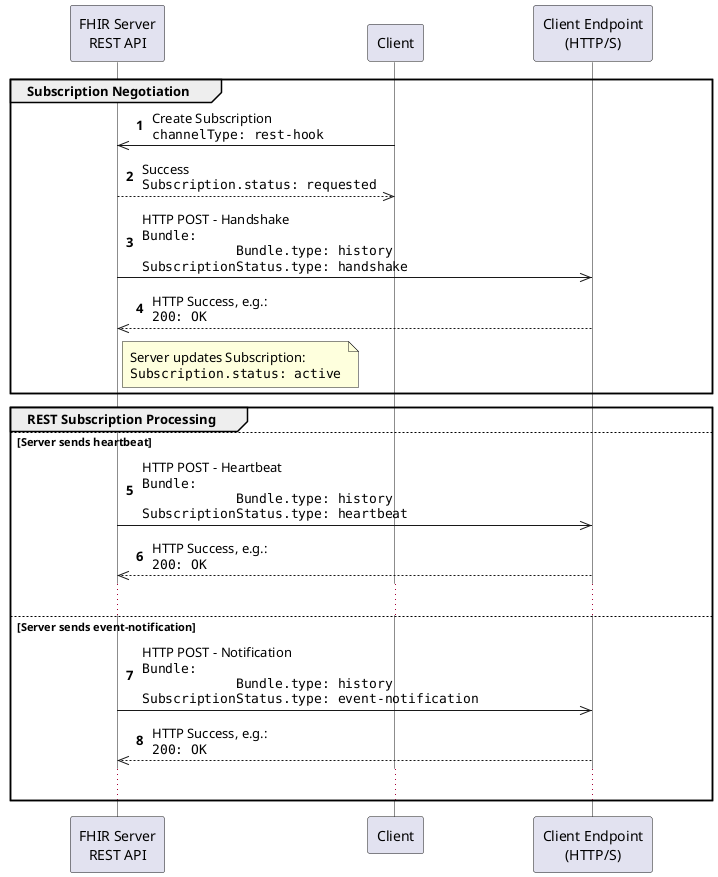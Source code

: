 @startuml
skinparam NoteTextAlignment left
skinparam Padding 2
skinparam ParticipantPadding 50
skinparam LifelineStrategy solid
autonumber

participant "FHIR Server\nREST API"     as S
participant "Client"                    as C
participant "Client Endpoint\n(HTTP/S)" as E

group Subscription Negotiation
  C->>S: Create Subscription\n""channelType: rest-hook""
  return Success\n""Subscription.status: requested""

  S->>E: HTTP POST - Handshake\n""Bundle:""\n""            Bundle.type: history""\n""SubscriptionStatus.type: handshake""
  return HTTP Success, e.g.:\n""200: OK""

  note right of S
    Server updates Subscription:
    ""Subscription.status: active""
  end note
end

group REST Subscription Processing
else Server sends heartbeat
  S->>E: HTTP POST - Heartbeat\n""Bundle:""\n""            Bundle.type: history""\n""SubscriptionStatus.type: heartbeat""
  return HTTP Success, e.g.:\n""200: OK""
  ...
else Server sends event-notification
  S->>E: HTTP POST - Notification\n""Bundle:""\n""            Bundle.type: history""\n""SubscriptionStatus.type: event-notification""
  return HTTP Success, e.g.:\n""200: OK""
  ...
end

@enduml